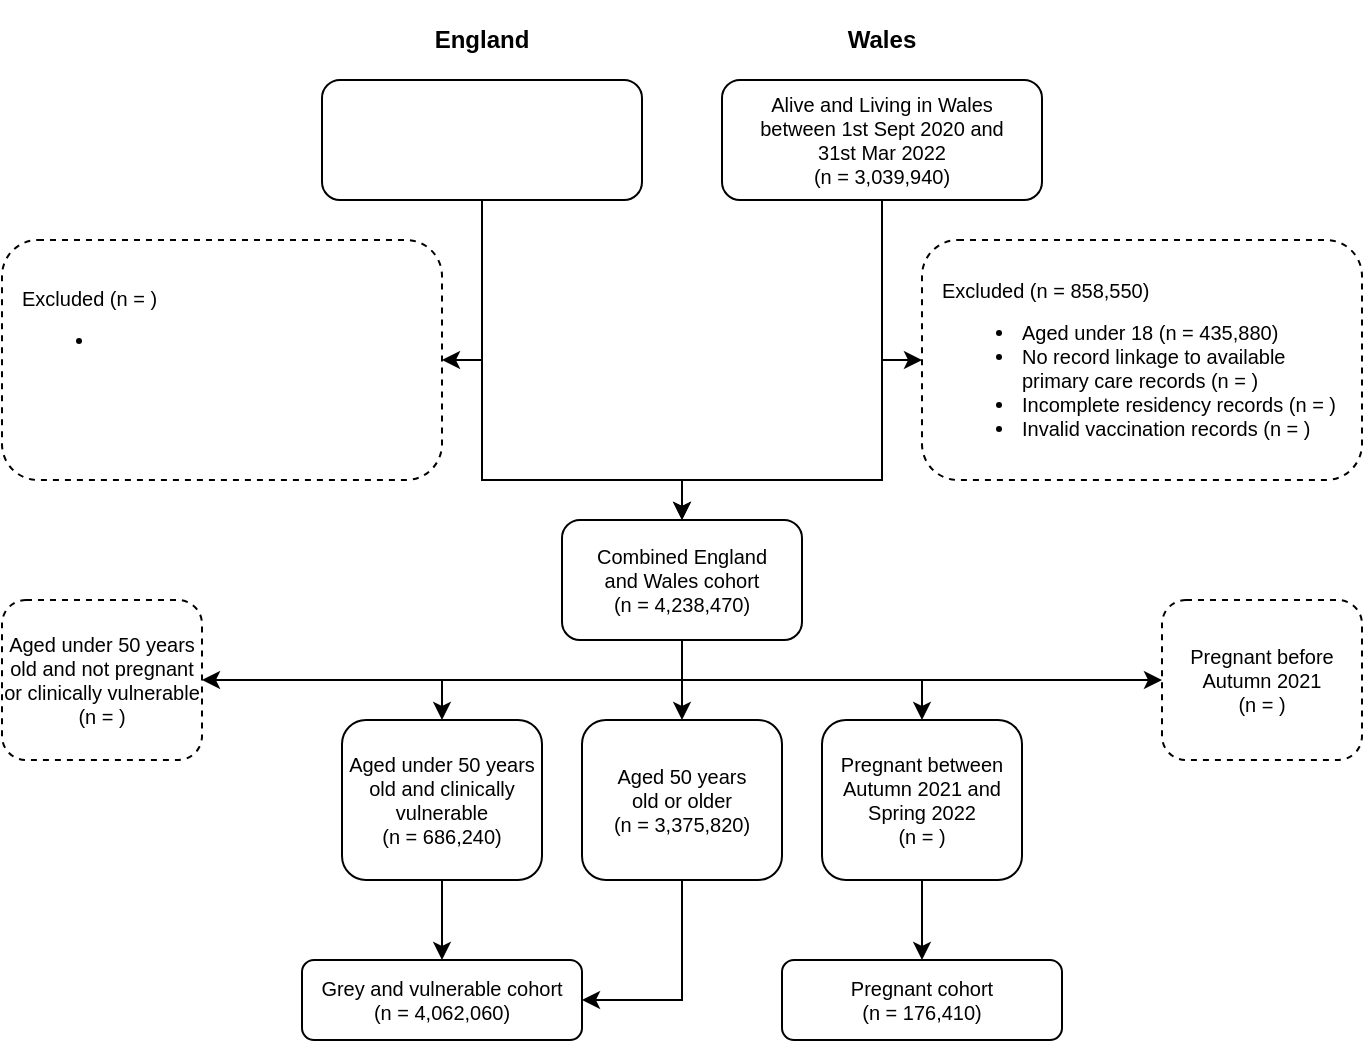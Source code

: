 <mxfile version="20.3.0" type="device"><diagram id="C5RBs43oDa-KdzZeNtuy" name="Page-1"><mxGraphModel dx="782" dy="429" grid="1" gridSize="10" guides="1" tooltips="1" connect="1" arrows="1" fold="1" page="1" pageScale="1" pageWidth="827" pageHeight="1169" math="0" shadow="0"><root><mxCell id="WIyWlLk6GJQsqaUBKTNV-0"/><mxCell id="WIyWlLk6GJQsqaUBKTNV-1" parent="WIyWlLk6GJQsqaUBKTNV-0"/><mxCell id="bD4awnvlRZZb1lPdCaFX-1" style="edgeStyle=orthogonalEdgeStyle;rounded=0;orthogonalLoop=1;jettySize=auto;html=1;entryX=0;entryY=0.5;entryDx=0;entryDy=0;fontSize=10;" parent="WIyWlLk6GJQsqaUBKTNV-1" source="WIyWlLk6GJQsqaUBKTNV-3" target="WIyWlLk6GJQsqaUBKTNV-7" edge="1"><mxGeometry relative="1" as="geometry"/></mxCell><mxCell id="bD4awnvlRZZb1lPdCaFX-30" style="edgeStyle=orthogonalEdgeStyle;rounded=0;orthogonalLoop=1;jettySize=auto;html=1;entryX=0.5;entryY=0;entryDx=0;entryDy=0;fontSize=10;" parent="WIyWlLk6GJQsqaUBKTNV-1" source="WIyWlLk6GJQsqaUBKTNV-3" target="ZYJuDC_ElGy49-UHeCfG-5" edge="1"><mxGeometry relative="1" as="geometry"><Array as="points"><mxPoint x="500" y="280"/><mxPoint x="400" y="280"/></Array></mxGeometry></mxCell><mxCell id="WIyWlLk6GJQsqaUBKTNV-3" value="&lt;font style=&quot;font-size: 10px&quot;&gt;&lt;span style=&quot;font-size: 10px&quot;&gt;Alive and Living in Wales between 1st Sept 2020 and 31st Mar 2022&lt;br style=&quot;font-size: 10px&quot;&gt;&lt;/span&gt;&lt;font style=&quot;font-size: 10px&quot;&gt;&lt;span style=&quot;font-size: 10px&quot;&gt;(n = 3,039,940)&lt;/span&gt;&lt;/font&gt;&lt;br style=&quot;font-size: 10px&quot;&gt;&lt;/font&gt;" style="rounded=1;whiteSpace=wrap;html=1;fontSize=10;glass=0;strokeWidth=1;shadow=0;spacing=20;" parent="WIyWlLk6GJQsqaUBKTNV-1" vertex="1"><mxGeometry x="420" y="80" width="160" height="60" as="geometry"/></mxCell><mxCell id="WIyWlLk6GJQsqaUBKTNV-7" value="&lt;p style=&quot;line-height: 100%&quot;&gt;&lt;span style=&quot;font-size: 10px&quot;&gt;Excluded (&lt;span style=&quot;font-size: 10px&quot;&gt;&lt;font style=&quot;font-size: 10px&quot;&gt;&lt;span style=&quot;font-size: 10px&quot;&gt;n = 858,550)&lt;/span&gt;&lt;/font&gt;&lt;/span&gt;&lt;/span&gt;&lt;br style=&quot;font-size: 10px&quot;&gt;&lt;/p&gt;&lt;ul style=&quot;font-size: 10px&quot;&gt;&lt;li style=&quot;font-size: 10px&quot;&gt;&lt;font style=&quot;font-size: 10px&quot;&gt;&lt;span style=&quot;font-size: 10px&quot;&gt;Aged under 18 (n = 435,880)&lt;/span&gt;&lt;/font&gt;&lt;/li&gt;&lt;li style=&quot;font-size: 10px&quot;&gt;&lt;font style=&quot;font-size: 10px&quot;&gt;&lt;span style=&quot;font-size: 10px&quot;&gt;No record linkage to available primary care records (n = )&lt;/span&gt;&lt;/font&gt;&lt;/li&gt;&lt;li style=&quot;font-size: 10px&quot;&gt;Incomplete residency records (n = )&lt;/li&gt;&lt;li style=&quot;font-size: 10px&quot;&gt;&lt;font style=&quot;font-size: 10px&quot;&gt;&lt;span style=&quot;font-size: 10px ; line-height: 100%&quot;&gt;Invalid vaccination records (n = )&lt;/span&gt;&lt;/font&gt;&lt;/li&gt;&lt;/ul&gt;&lt;p&gt;&lt;/p&gt;" style="rounded=1;whiteSpace=wrap;html=1;fontSize=10;glass=0;strokeWidth=1;shadow=0;align=left;fontStyle=0;spacing=10;verticalAlign=middle;dashed=1;" parent="WIyWlLk6GJQsqaUBKTNV-1" vertex="1"><mxGeometry x="520" y="160" width="220" height="120" as="geometry"/></mxCell><mxCell id="bD4awnvlRZZb1lPdCaFX-33" style="edgeStyle=orthogonalEdgeStyle;rounded=0;orthogonalLoop=1;jettySize=auto;html=1;fontSize=10;" parent="WIyWlLk6GJQsqaUBKTNV-1" source="ZYJuDC_ElGy49-UHeCfG-5" target="GRhizyIJWyX8jvZQzJl2-1" edge="1"><mxGeometry relative="1" as="geometry"><Array as="points"><mxPoint x="400" y="380"/><mxPoint x="520" y="380"/></Array></mxGeometry></mxCell><mxCell id="2rUdXm8dnHVMQNE0LRwV-1" style="edgeStyle=orthogonalEdgeStyle;rounded=0;orthogonalLoop=1;jettySize=auto;html=1;exitX=0.5;exitY=1;exitDx=0;exitDy=0;" parent="WIyWlLk6GJQsqaUBKTNV-1" source="ZYJuDC_ElGy49-UHeCfG-5" target="bD4awnvlRZZb1lPdCaFX-12" edge="1"><mxGeometry relative="1" as="geometry"/></mxCell><mxCell id="rSHkNWy9Ig5iNhUSGR8m-1" style="edgeStyle=orthogonalEdgeStyle;rounded=0;orthogonalLoop=1;jettySize=auto;html=1;exitX=0.5;exitY=1;exitDx=0;exitDy=0;entryX=0.5;entryY=0;entryDx=0;entryDy=0;" edge="1" parent="WIyWlLk6GJQsqaUBKTNV-1" source="ZYJuDC_ElGy49-UHeCfG-5" target="ZYJuDC_ElGy49-UHeCfG-11"><mxGeometry relative="1" as="geometry"/></mxCell><mxCell id="rSHkNWy9Ig5iNhUSGR8m-2" style="edgeStyle=orthogonalEdgeStyle;rounded=0;orthogonalLoop=1;jettySize=auto;html=1;exitX=0.5;exitY=1;exitDx=0;exitDy=0;entryX=0.5;entryY=0;entryDx=0;entryDy=0;" edge="1" parent="WIyWlLk6GJQsqaUBKTNV-1" source="ZYJuDC_ElGy49-UHeCfG-5" target="GRhizyIJWyX8jvZQzJl2-0"><mxGeometry relative="1" as="geometry"/></mxCell><mxCell id="rSHkNWy9Ig5iNhUSGR8m-8" style="edgeStyle=orthogonalEdgeStyle;rounded=0;orthogonalLoop=1;jettySize=auto;html=1;exitX=0.5;exitY=1;exitDx=0;exitDy=0;entryX=1;entryY=0.5;entryDx=0;entryDy=0;" edge="1" parent="WIyWlLk6GJQsqaUBKTNV-1" source="ZYJuDC_ElGy49-UHeCfG-5" target="rSHkNWy9Ig5iNhUSGR8m-7"><mxGeometry relative="1" as="geometry"/></mxCell><mxCell id="ZYJuDC_ElGy49-UHeCfG-5" value="&lt;font style=&quot;font-size: 10px&quot;&gt;&lt;font style=&quot;font-size: 10px&quot;&gt;Combined England&lt;br&gt;and Wales cohort&lt;br style=&quot;font-size: 10px&quot;&gt;&lt;font style=&quot;font-size: 10px&quot;&gt;&lt;span style=&quot;font-size: 10px&quot;&gt;(n = 4,238,470)&lt;/span&gt;&lt;/font&gt;&lt;/font&gt;&lt;br style=&quot;font-size: 10px&quot;&gt;&lt;/font&gt;" style="rounded=1;whiteSpace=wrap;html=1;fontSize=10;glass=0;strokeWidth=1;shadow=0;" parent="WIyWlLk6GJQsqaUBKTNV-1" vertex="1"><mxGeometry x="340" y="300" width="120" height="60" as="geometry"/></mxCell><mxCell id="rSHkNWy9Ig5iNhUSGR8m-4" style="edgeStyle=orthogonalEdgeStyle;rounded=0;orthogonalLoop=1;jettySize=auto;html=1;exitX=0.5;exitY=1;exitDx=0;exitDy=0;entryX=1;entryY=0.5;entryDx=0;entryDy=0;" edge="1" parent="WIyWlLk6GJQsqaUBKTNV-1" source="ZYJuDC_ElGy49-UHeCfG-11" target="ZYJuDC_ElGy49-UHeCfG-14"><mxGeometry relative="1" as="geometry"/></mxCell><mxCell id="ZYJuDC_ElGy49-UHeCfG-11" value="&lt;div style=&quot;font-size: 10px&quot;&gt;&lt;span style=&quot;font-size: 10px&quot;&gt;Aged 50 years&lt;/span&gt;&lt;/div&gt;&lt;div style=&quot;font-size: 10px&quot;&gt;&lt;span style=&quot;font-size: 10px&quot;&gt;old&amp;nbsp;&lt;/span&gt;&lt;span style=&quot;background-color: initial;&quot;&gt;or older&lt;/span&gt;&lt;/div&gt;&lt;div style=&quot;font-size: 10px&quot;&gt;&lt;span style=&quot;font-size: 10px&quot;&gt;(n = 3,375,820)&lt;/span&gt;&lt;/div&gt;" style="rounded=1;whiteSpace=wrap;html=1;fontSize=10;glass=0;strokeWidth=1;shadow=0;align=center;fontStyle=0" parent="WIyWlLk6GJQsqaUBKTNV-1" vertex="1"><mxGeometry x="350" y="400" width="100" height="80" as="geometry"/></mxCell><mxCell id="ZYJuDC_ElGy49-UHeCfG-14" value="&lt;font style=&quot;font-size: 10px&quot;&gt;&lt;font style=&quot;font-size: 10px&quot;&gt;&lt;span style=&quot;font-size: 10px&quot;&gt;&lt;span style=&quot;font-size: 10px&quot;&gt;Grey and vulnerable cohort&lt;/span&gt;&lt;br style=&quot;font-size: 10px&quot;&gt;&lt;font style=&quot;font-size: 10px&quot;&gt;(n = 4,062,060)&lt;/font&gt;&lt;/span&gt;&lt;/font&gt;&lt;br style=&quot;font-size: 10px&quot;&gt;&lt;/font&gt;" style="rounded=1;whiteSpace=wrap;html=1;fontSize=10;glass=0;strokeWidth=1;shadow=0;fontStyle=0" parent="WIyWlLk6GJQsqaUBKTNV-1" vertex="1"><mxGeometry x="210" y="520" width="140" height="40" as="geometry"/></mxCell><mxCell id="rSHkNWy9Ig5iNhUSGR8m-5" style="edgeStyle=orthogonalEdgeStyle;rounded=0;orthogonalLoop=1;jettySize=auto;html=1;exitX=0.5;exitY=1;exitDx=0;exitDy=0;entryX=0.5;entryY=0;entryDx=0;entryDy=0;" edge="1" parent="WIyWlLk6GJQsqaUBKTNV-1" source="GRhizyIJWyX8jvZQzJl2-0" target="ZYJuDC_ElGy49-UHeCfG-14"><mxGeometry relative="1" as="geometry"/></mxCell><mxCell id="GRhizyIJWyX8jvZQzJl2-0" value="Aged under 50 years&lt;br&gt;old and clinically vulnerable&lt;br style=&quot;font-size: 10px&quot;&gt;&lt;span style=&quot;font-size: 10px&quot;&gt;(n = 686,240)&lt;/span&gt;" style="rounded=1;whiteSpace=wrap;html=1;fontStyle=0;fontSize=10;" parent="WIyWlLk6GJQsqaUBKTNV-1" vertex="1"><mxGeometry x="230" y="400" width="100" height="80" as="geometry"/></mxCell><mxCell id="bD4awnvlRZZb1lPdCaFX-39" style="edgeStyle=orthogonalEdgeStyle;rounded=0;orthogonalLoop=1;jettySize=auto;html=1;entryX=0.5;entryY=0;entryDx=0;entryDy=0;fontSize=10;" parent="WIyWlLk6GJQsqaUBKTNV-1" source="GRhizyIJWyX8jvZQzJl2-1" target="bD4awnvlRZZb1lPdCaFX-19" edge="1"><mxGeometry relative="1" as="geometry"/></mxCell><mxCell id="GRhizyIJWyX8jvZQzJl2-1" value="Pregnant between Autumn 2021 and Spring 2022&lt;br style=&quot;font-size: 10px&quot;&gt;&lt;span style=&quot;font-size: 10px&quot;&gt;(n = )&lt;/span&gt;" style="rounded=1;whiteSpace=wrap;html=1;fontSize=10;fontStyle=0" parent="WIyWlLk6GJQsqaUBKTNV-1" vertex="1"><mxGeometry x="470" y="400" width="100" height="80" as="geometry"/></mxCell><mxCell id="GRhizyIJWyX8jvZQzJl2-7" value="Wales" style="text;html=1;strokeColor=none;fillColor=none;align=center;verticalAlign=middle;whiteSpace=wrap;rounded=0;fontSize=12;fontStyle=1" parent="WIyWlLk6GJQsqaUBKTNV-1" vertex="1"><mxGeometry x="420" y="40" width="160" height="40" as="geometry"/></mxCell><mxCell id="GRhizyIJWyX8jvZQzJl2-8" value="England" style="text;html=1;strokeColor=none;fillColor=none;align=center;verticalAlign=middle;whiteSpace=wrap;rounded=0;fontSize=12;fontStyle=1" parent="WIyWlLk6GJQsqaUBKTNV-1" vertex="1"><mxGeometry x="220" y="40" width="160" height="40" as="geometry"/></mxCell><mxCell id="bD4awnvlRZZb1lPdCaFX-8" style="edgeStyle=orthogonalEdgeStyle;rounded=0;orthogonalLoop=1;jettySize=auto;html=1;entryX=1;entryY=0.5;entryDx=0;entryDy=0;fontSize=10;" parent="WIyWlLk6GJQsqaUBKTNV-1" source="bD4awnvlRZZb1lPdCaFX-2" target="bD4awnvlRZZb1lPdCaFX-3" edge="1"><mxGeometry relative="1" as="geometry"/></mxCell><mxCell id="bD4awnvlRZZb1lPdCaFX-29" style="edgeStyle=orthogonalEdgeStyle;rounded=0;orthogonalLoop=1;jettySize=auto;html=1;entryX=0.5;entryY=0;entryDx=0;entryDy=0;fontSize=10;" parent="WIyWlLk6GJQsqaUBKTNV-1" source="bD4awnvlRZZb1lPdCaFX-2" target="ZYJuDC_ElGy49-UHeCfG-5" edge="1"><mxGeometry relative="1" as="geometry"><Array as="points"><mxPoint x="300" y="280"/><mxPoint x="400" y="280"/></Array></mxGeometry></mxCell><mxCell id="bD4awnvlRZZb1lPdCaFX-2" value="&lt;font style=&quot;font-size: 10px&quot;&gt;&lt;br style=&quot;font-size: 10px&quot;&gt;&lt;/font&gt;" style="rounded=1;whiteSpace=wrap;html=1;fontSize=10;glass=0;strokeWidth=1;shadow=0;spacing=20;" parent="WIyWlLk6GJQsqaUBKTNV-1" vertex="1"><mxGeometry x="220" y="80" width="160" height="60" as="geometry"/></mxCell><mxCell id="bD4awnvlRZZb1lPdCaFX-3" value="&lt;p style=&quot;line-height: 100%&quot;&gt;&lt;span style=&quot;font-size: 10px&quot;&gt;Excluded (&lt;span style=&quot;font-size: 10px&quot;&gt;&lt;font style=&quot;font-size: 10px&quot;&gt;&lt;span style=&quot;font-size: 10px&quot;&gt;n = )&lt;/span&gt;&lt;/font&gt;&lt;/span&gt;&lt;/span&gt;&lt;br style=&quot;font-size: 10px&quot;&gt;&lt;/p&gt;&lt;ul style=&quot;font-size: 10px&quot;&gt;&lt;li style=&quot;font-size: 10px&quot;&gt;&lt;br&gt;&lt;/li&gt;&lt;/ul&gt;&lt;p&gt;&lt;/p&gt;" style="rounded=1;whiteSpace=wrap;html=1;fontSize=10;glass=0;strokeWidth=1;shadow=0;align=left;fontStyle=0;spacing=10;verticalAlign=top;dashed=1;" parent="WIyWlLk6GJQsqaUBKTNV-1" vertex="1"><mxGeometry x="60" y="160" width="220" height="120" as="geometry"/></mxCell><mxCell id="bD4awnvlRZZb1lPdCaFX-12" value="Pregnant before&lt;br&gt;Autumn 2021&lt;br style=&quot;font-size: 10px&quot;&gt;&lt;span style=&quot;font-size: 10px&quot;&gt;(n = )&lt;/span&gt;" style="rounded=1;whiteSpace=wrap;html=1;fontSize=10;fontStyle=0;dashed=1;" parent="WIyWlLk6GJQsqaUBKTNV-1" vertex="1"><mxGeometry x="640" y="340" width="100" height="80" as="geometry"/></mxCell><mxCell id="bD4awnvlRZZb1lPdCaFX-19" value="&lt;font style=&quot;font-size: 10px&quot;&gt;Pregnant cohort&lt;br&gt;(n = 176,410)&lt;br style=&quot;font-size: 10px&quot;&gt;&lt;/font&gt;" style="rounded=1;whiteSpace=wrap;html=1;fontSize=10;glass=0;strokeWidth=1;shadow=0;fontStyle=0" parent="WIyWlLk6GJQsqaUBKTNV-1" vertex="1"><mxGeometry x="450" y="520" width="140" height="40" as="geometry"/></mxCell><mxCell id="rSHkNWy9Ig5iNhUSGR8m-7" value="Aged under 50 years old and not pregnant or clinically vulnerable&lt;br style=&quot;font-size: 10px&quot;&gt;&lt;span style=&quot;font-size: 10px&quot;&gt;(n = )&lt;/span&gt;" style="rounded=1;whiteSpace=wrap;html=1;fontSize=10;fontStyle=0;dashed=1;" vertex="1" parent="WIyWlLk6GJQsqaUBKTNV-1"><mxGeometry x="60" y="340" width="100" height="80" as="geometry"/></mxCell></root></mxGraphModel></diagram></mxfile>